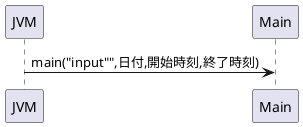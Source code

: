 @startuml
JVM->Main:main("input"",日付,開始時刻,終了時刻)
'入力チェック
'開始時刻、終了時刻の取得
'実労働時間の計算（開始〜終了までの時間-休憩時間）
'   休憩時間に労働時間が重ねっている時間帯だけが引き算される
'残業時間の計算
'CSVファイルへの書き出し
@enduml
